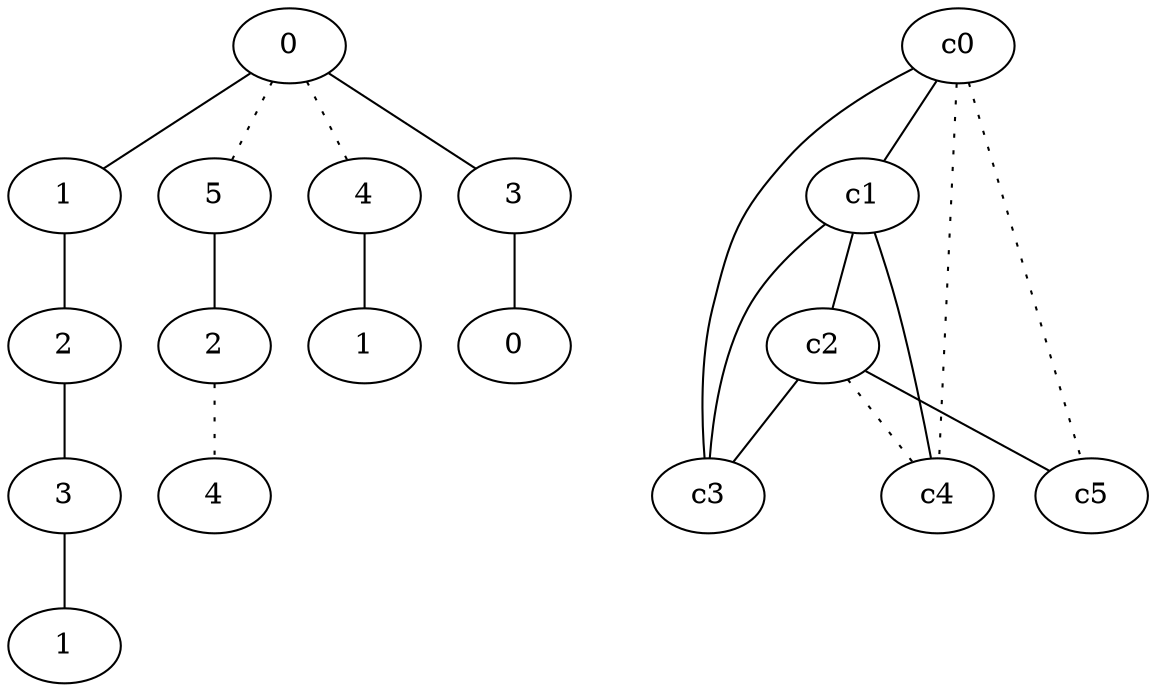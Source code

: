 graph {
a0[label=0];
a1[label=1];
a2[label=2];
a3[label=3];
a4[label=1];
a5[label=5];
a6[label=2];
a7[label=4];
a8[label=4];
a9[label=1];
a10[label=3];
a11[label=0];
a0 -- a1;
a0 -- a5 [style=dotted];
a0 -- a8 [style=dotted];
a0 -- a10;
a1 -- a2;
a2 -- a3;
a3 -- a4;
a5 -- a6;
a6 -- a7 [style=dotted];
a8 -- a9;
a10 -- a11;
c0 -- c1;
c0 -- c3;
c0 -- c4 [style=dotted];
c0 -- c5 [style=dotted];
c1 -- c2;
c1 -- c3;
c1 -- c4;
c2 -- c3;
c2 -- c4 [style=dotted];
c2 -- c5;
}
